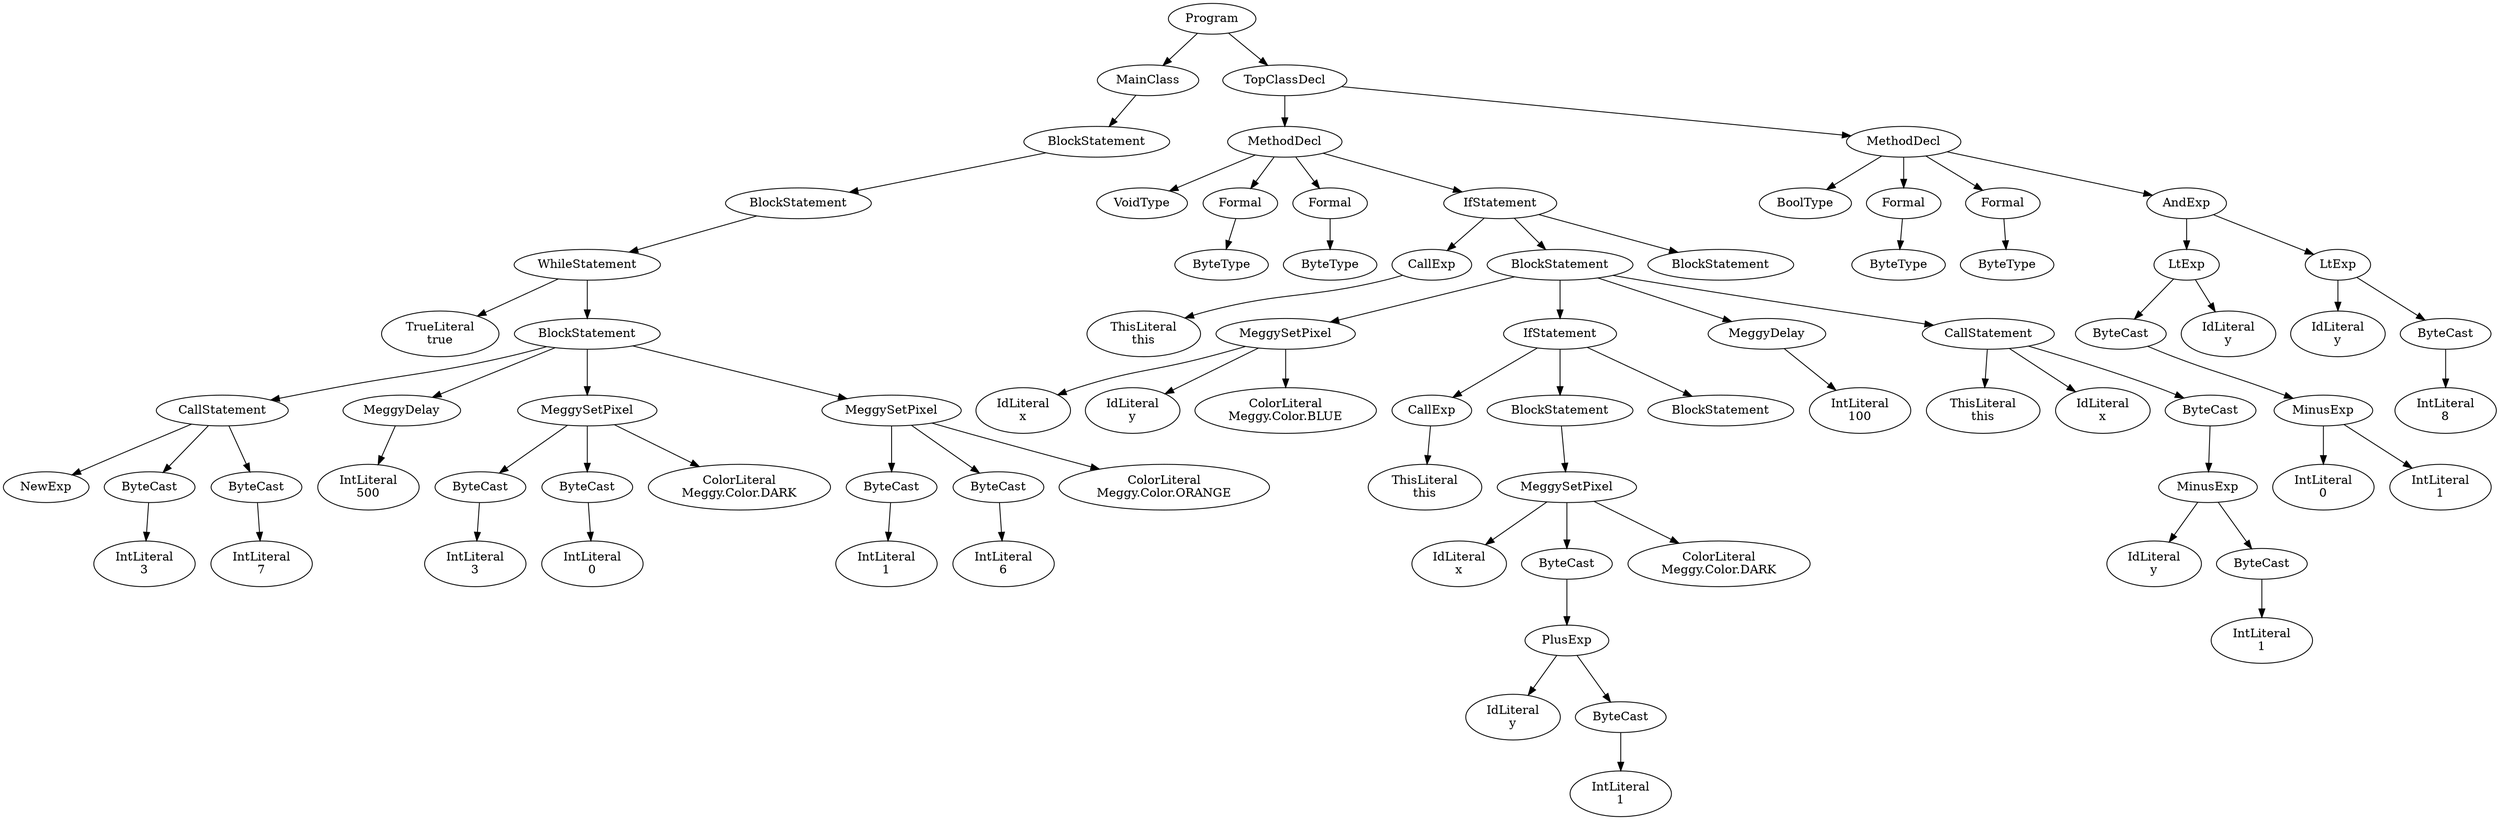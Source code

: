 digraph ASTGraph {
0 [ label="Program" ];
1 [ label="MainClass" ];
0 -> 1
2 [ label="BlockStatement" ];
1 -> 2
3 [ label="BlockStatement" ];
2 -> 3
4 [ label="WhileStatement" ];
3 -> 4
5 [ label="TrueLiteral\ntrue" ];
4 -> 5
6 [ label="BlockStatement" ];
4 -> 6
7 [ label="CallStatement" ];
6 -> 7
8 [ label="NewExp" ];
7 -> 8
9 [ label="ByteCast" ];
7 -> 9
10 [ label="IntLiteral\n3" ];
9 -> 10
11 [ label="ByteCast" ];
7 -> 11
12 [ label="IntLiteral\n7" ];
11 -> 12
13 [ label="MeggyDelay" ];
6 -> 13
14 [ label="IntLiteral\n500" ];
13 -> 14
15 [ label="MeggySetPixel" ];
6 -> 15
16 [ label="ByteCast" ];
15 -> 16
17 [ label="IntLiteral\n3" ];
16 -> 17
18 [ label="ByteCast" ];
15 -> 18
19 [ label="IntLiteral\n0" ];
18 -> 19
20 [ label="ColorLiteral\nMeggy.Color.DARK" ];
15 -> 20
21 [ label="MeggySetPixel" ];
6 -> 21
22 [ label="ByteCast" ];
21 -> 22
23 [ label="IntLiteral\n1" ];
22 -> 23
24 [ label="ByteCast" ];
21 -> 24
25 [ label="IntLiteral\n6" ];
24 -> 25
26 [ label="ColorLiteral\nMeggy.Color.ORANGE" ];
21 -> 26
27 [ label="TopClassDecl" ];
0 -> 27
28 [ label="MethodDecl" ];
27 -> 28
29 [ label="VoidType" ];
28 -> 29
30 [ label="Formal" ];
28 -> 30
31 [ label="ByteType" ];
30 -> 31
32 [ label="Formal" ];
28 -> 32
33 [ label="ByteType" ];
32 -> 33
34 [ label="IfStatement" ];
28 -> 34
35 [ label="CallExp" ];
34 -> 35
36 [ label="ThisLiteral\nthis" ];
35 -> 36
37 [ label="BlockStatement" ];
34 -> 37
38 [ label="MeggySetPixel" ];
37 -> 38
39 [ label="IdLiteral\nx" ];
38 -> 39
40 [ label="IdLiteral\ny" ];
38 -> 40
41 [ label="ColorLiteral\nMeggy.Color.BLUE" ];
38 -> 41
42 [ label="IfStatement" ];
37 -> 42
43 [ label="CallExp" ];
42 -> 43
44 [ label="ThisLiteral\nthis" ];
43 -> 44
45 [ label="BlockStatement" ];
42 -> 45
46 [ label="MeggySetPixel" ];
45 -> 46
47 [ label="IdLiteral\nx" ];
46 -> 47
48 [ label="ByteCast" ];
46 -> 48
49 [ label="PlusExp" ];
48 -> 49
50 [ label="IdLiteral\ny" ];
49 -> 50
51 [ label="ByteCast" ];
49 -> 51
52 [ label="IntLiteral\n1" ];
51 -> 52
53 [ label="ColorLiteral\nMeggy.Color.DARK" ];
46 -> 53
54 [ label="BlockStatement" ];
42 -> 54
55 [ label="MeggyDelay" ];
37 -> 55
56 [ label="IntLiteral\n100" ];
55 -> 56
57 [ label="CallStatement" ];
37 -> 57
58 [ label="ThisLiteral\nthis" ];
57 -> 58
59 [ label="IdLiteral\nx" ];
57 -> 59
60 [ label="ByteCast" ];
57 -> 60
61 [ label="MinusExp" ];
60 -> 61
62 [ label="IdLiteral\ny" ];
61 -> 62
63 [ label="ByteCast" ];
61 -> 63
64 [ label="IntLiteral\n1" ];
63 -> 64
65 [ label="BlockStatement" ];
34 -> 65
66 [ label="MethodDecl" ];
27 -> 66
67 [ label="BoolType" ];
66 -> 67
68 [ label="Formal" ];
66 -> 68
69 [ label="ByteType" ];
68 -> 69
70 [ label="Formal" ];
66 -> 70
71 [ label="ByteType" ];
70 -> 71
72 [ label="AndExp" ];
66 -> 72
73 [ label="LtExp" ];
72 -> 73
74 [ label="ByteCast" ];
73 -> 74
75 [ label="MinusExp" ];
74 -> 75
76 [ label="IntLiteral\n0" ];
75 -> 76
77 [ label="IntLiteral\n1" ];
75 -> 77
78 [ label="IdLiteral\ny" ];
73 -> 78
79 [ label="LtExp" ];
72 -> 79
80 [ label="IdLiteral\ny" ];
79 -> 80
81 [ label="ByteCast" ];
79 -> 81
82 [ label="IntLiteral\n8" ];
81 -> 82
}
